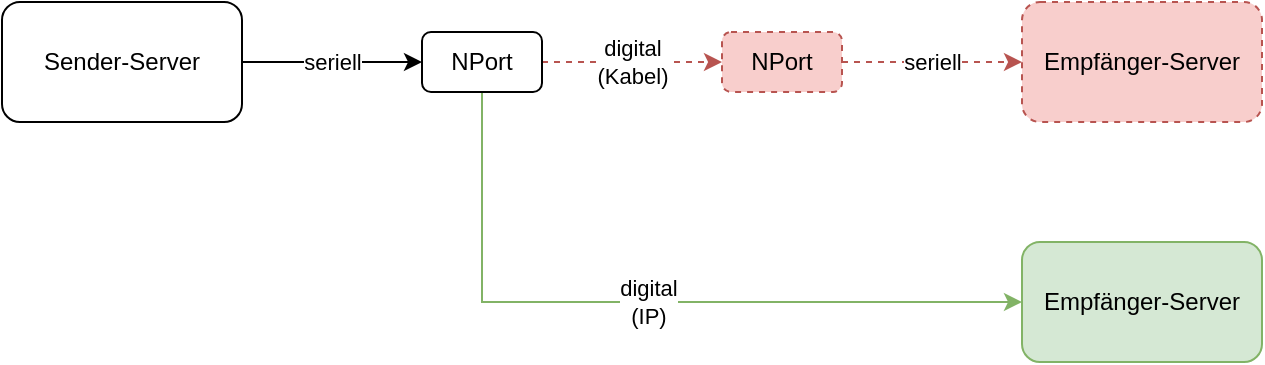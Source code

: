 <mxfile version="12.5.1" type="device"><diagram id="agkHRtvBkGI2aIVASqQ7" name="Page-1"><mxGraphModel dx="786" dy="801" grid="1" gridSize="10" guides="1" tooltips="1" connect="1" arrows="1" fold="1" page="1" pageScale="1" pageWidth="827" pageHeight="1169" math="0" shadow="0"><root><mxCell id="0"/><mxCell id="1" parent="0"/><mxCell id="pCzrrA3NnxCZl09ed0EC-4" value="seriell" style="edgeStyle=orthogonalEdgeStyle;rounded=0;orthogonalLoop=1;jettySize=auto;html=1;exitX=1;exitY=0.5;exitDx=0;exitDy=0;entryX=0;entryY=0.5;entryDx=0;entryDy=0;" edge="1" parent="1" source="pCzrrA3NnxCZl09ed0EC-1" target="pCzrrA3NnxCZl09ed0EC-2"><mxGeometry relative="1" as="geometry"/></mxCell><mxCell id="pCzrrA3NnxCZl09ed0EC-1" value="Sender-Server" style="rounded=1;whiteSpace=wrap;html=1;" vertex="1" parent="1"><mxGeometry x="90" y="110" width="120" height="60" as="geometry"/></mxCell><mxCell id="pCzrrA3NnxCZl09ed0EC-5" value="&lt;div&gt;digital&lt;/div&gt;&lt;div&gt;(Kabel)&lt;br&gt;&lt;/div&gt;" style="edgeStyle=orthogonalEdgeStyle;rounded=0;orthogonalLoop=1;jettySize=auto;html=1;exitX=1;exitY=0.5;exitDx=0;exitDy=0;entryX=0;entryY=0.5;entryDx=0;entryDy=0;dashed=1;fillColor=#f8cecc;strokeColor=#b85450;" edge="1" parent="1" source="pCzrrA3NnxCZl09ed0EC-2" target="pCzrrA3NnxCZl09ed0EC-6"><mxGeometry relative="1" as="geometry"><mxPoint x="500" y="125" as="targetPoint"/></mxGeometry></mxCell><mxCell id="pCzrrA3NnxCZl09ed0EC-10" value="digital&lt;br&gt;(IP)" style="edgeStyle=orthogonalEdgeStyle;rounded=0;orthogonalLoop=1;jettySize=auto;html=1;exitX=0.5;exitY=1;exitDx=0;exitDy=0;entryX=0;entryY=0.5;entryDx=0;entryDy=0;fillColor=#d5e8d4;strokeColor=#82b366;" edge="1" parent="1" source="pCzrrA3NnxCZl09ed0EC-2" target="pCzrrA3NnxCZl09ed0EC-9"><mxGeometry relative="1" as="geometry"/></mxCell><mxCell id="pCzrrA3NnxCZl09ed0EC-2" value="NPort" style="rounded=1;whiteSpace=wrap;html=1;" vertex="1" parent="1"><mxGeometry x="300" y="125" width="60" height="30" as="geometry"/></mxCell><mxCell id="pCzrrA3NnxCZl09ed0EC-8" value="seriell" style="edgeStyle=orthogonalEdgeStyle;rounded=0;orthogonalLoop=1;jettySize=auto;html=1;exitX=1;exitY=0.5;exitDx=0;exitDy=0;entryX=0;entryY=0.5;entryDx=0;entryDy=0;dashed=1;fillColor=#f8cecc;strokeColor=#b85450;" edge="1" parent="1" source="pCzrrA3NnxCZl09ed0EC-6" target="pCzrrA3NnxCZl09ed0EC-7"><mxGeometry relative="1" as="geometry"/></mxCell><mxCell id="pCzrrA3NnxCZl09ed0EC-6" value="NPort" style="rounded=1;whiteSpace=wrap;html=1;dashed=1;fillColor=#f8cecc;strokeColor=#b85450;" vertex="1" parent="1"><mxGeometry x="450" y="125" width="60" height="30" as="geometry"/></mxCell><mxCell id="pCzrrA3NnxCZl09ed0EC-7" value="Empfänger-Server" style="rounded=1;whiteSpace=wrap;html=1;dashed=1;fillColor=#f8cecc;strokeColor=#b85450;" vertex="1" parent="1"><mxGeometry x="600" y="110" width="120" height="60" as="geometry"/></mxCell><mxCell id="pCzrrA3NnxCZl09ed0EC-9" value="Empfänger-Server" style="rounded=1;whiteSpace=wrap;html=1;fillColor=#d5e8d4;strokeColor=#82b366;" vertex="1" parent="1"><mxGeometry x="600" y="230" width="120" height="60" as="geometry"/></mxCell></root></mxGraphModel></diagram></mxfile>